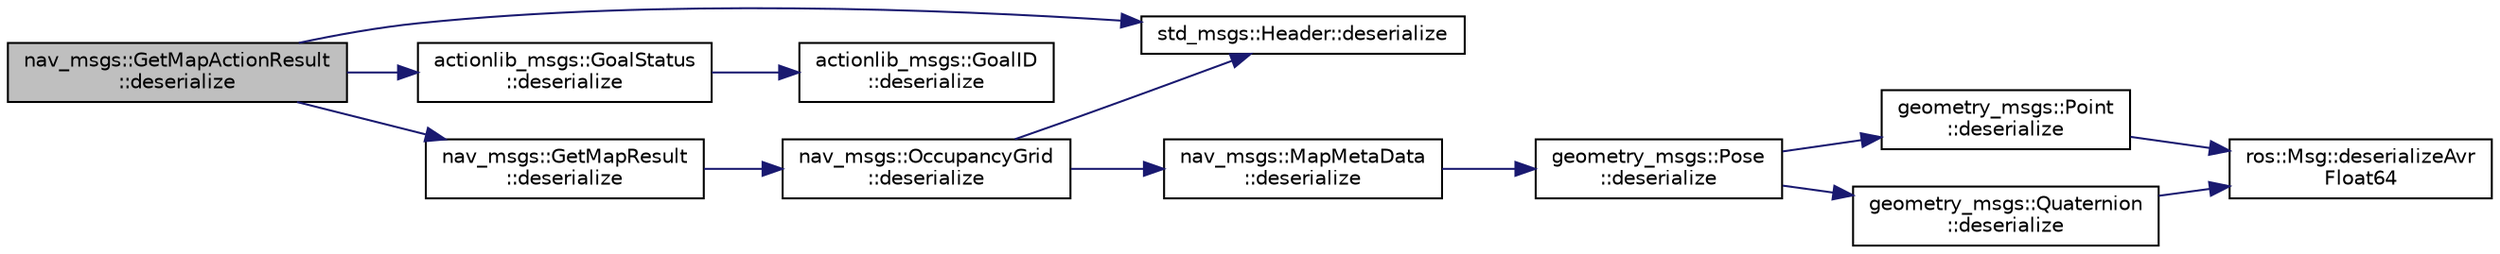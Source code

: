 digraph "nav_msgs::GetMapActionResult::deserialize"
{
  edge [fontname="Helvetica",fontsize="10",labelfontname="Helvetica",labelfontsize="10"];
  node [fontname="Helvetica",fontsize="10",shape=record];
  rankdir="LR";
  Node1 [label="nav_msgs::GetMapActionResult\l::deserialize",height=0.2,width=0.4,color="black", fillcolor="grey75", style="filled" fontcolor="black"];
  Node1 -> Node2 [color="midnightblue",fontsize="10",style="solid",fontname="Helvetica"];
  Node2 [label="std_msgs::Header::deserialize",height=0.2,width=0.4,color="black", fillcolor="white", style="filled",URL="$classstd__msgs_1_1_header.html#a077354cf11d752b6f4fc7c437ec29ac2"];
  Node1 -> Node3 [color="midnightblue",fontsize="10",style="solid",fontname="Helvetica"];
  Node3 [label="actionlib_msgs::GoalStatus\l::deserialize",height=0.2,width=0.4,color="black", fillcolor="white", style="filled",URL="$classactionlib__msgs_1_1_goal_status.html#aa8f8d2d456fd3dca1f6a801679bf895d"];
  Node3 -> Node4 [color="midnightblue",fontsize="10",style="solid",fontname="Helvetica"];
  Node4 [label="actionlib_msgs::GoalID\l::deserialize",height=0.2,width=0.4,color="black", fillcolor="white", style="filled",URL="$classactionlib__msgs_1_1_goal_i_d.html#a34c08058b4c88f0e723307611d57d838"];
  Node1 -> Node5 [color="midnightblue",fontsize="10",style="solid",fontname="Helvetica"];
  Node5 [label="nav_msgs::GetMapResult\l::deserialize",height=0.2,width=0.4,color="black", fillcolor="white", style="filled",URL="$classnav__msgs_1_1_get_map_result.html#aaa64cbdbf4d7ea7316328f51d9cbc9ca"];
  Node5 -> Node6 [color="midnightblue",fontsize="10",style="solid",fontname="Helvetica"];
  Node6 [label="nav_msgs::OccupancyGrid\l::deserialize",height=0.2,width=0.4,color="black", fillcolor="white", style="filled",URL="$classnav__msgs_1_1_occupancy_grid.html#ac7377fe76a859bab3626f2604e0affa0"];
  Node6 -> Node2 [color="midnightblue",fontsize="10",style="solid",fontname="Helvetica"];
  Node6 -> Node7 [color="midnightblue",fontsize="10",style="solid",fontname="Helvetica"];
  Node7 [label="nav_msgs::MapMetaData\l::deserialize",height=0.2,width=0.4,color="black", fillcolor="white", style="filled",URL="$classnav__msgs_1_1_map_meta_data.html#a641dc341cdc06e6188502e35f28d6d2b"];
  Node7 -> Node8 [color="midnightblue",fontsize="10",style="solid",fontname="Helvetica"];
  Node8 [label="geometry_msgs::Pose\l::deserialize",height=0.2,width=0.4,color="black", fillcolor="white", style="filled",URL="$classgeometry__msgs_1_1_pose.html#a17f97030f8c390c1f4351ccafa0edec8"];
  Node8 -> Node9 [color="midnightblue",fontsize="10",style="solid",fontname="Helvetica"];
  Node9 [label="geometry_msgs::Point\l::deserialize",height=0.2,width=0.4,color="black", fillcolor="white", style="filled",URL="$classgeometry__msgs_1_1_point.html#a29b8448415203bbc983901c4e40df3cc"];
  Node9 -> Node10 [color="midnightblue",fontsize="10",style="solid",fontname="Helvetica"];
  Node10 [label="ros::Msg::deserializeAvr\lFloat64",height=0.2,width=0.4,color="black", fillcolor="white", style="filled",URL="$classros_1_1_msg.html#a8494fc1e864aa11612757ba107792b11",tooltip="This tricky function handles demoting a 64bit double to a 32bit float, so that AVR can understand mes..."];
  Node8 -> Node11 [color="midnightblue",fontsize="10",style="solid",fontname="Helvetica"];
  Node11 [label="geometry_msgs::Quaternion\l::deserialize",height=0.2,width=0.4,color="black", fillcolor="white", style="filled",URL="$classgeometry__msgs_1_1_quaternion.html#ad2925053e238e52d8fd9fd06a962a5a8"];
  Node11 -> Node10 [color="midnightblue",fontsize="10",style="solid",fontname="Helvetica"];
}
